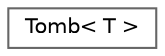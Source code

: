 digraph "Osztályhierarchia-ábra"
{
 // LATEX_PDF_SIZE
  bgcolor="transparent";
  edge [fontname=Helvetica,fontsize=10,labelfontname=Helvetica,labelfontsize=10];
  node [fontname=Helvetica,fontsize=10,shape=box,height=0.2,width=0.4];
  rankdir="LR";
  Node0 [id="Node000000",label="Tomb\< T \>",height=0.2,width=0.4,color="grey40", fillcolor="white", style="filled",URL="$class_tomb.html",tooltip="Generikus Dinamikus tömb osztály. A Tomb osztály egy dinamikus tömböt reprezentál,..."];
}
